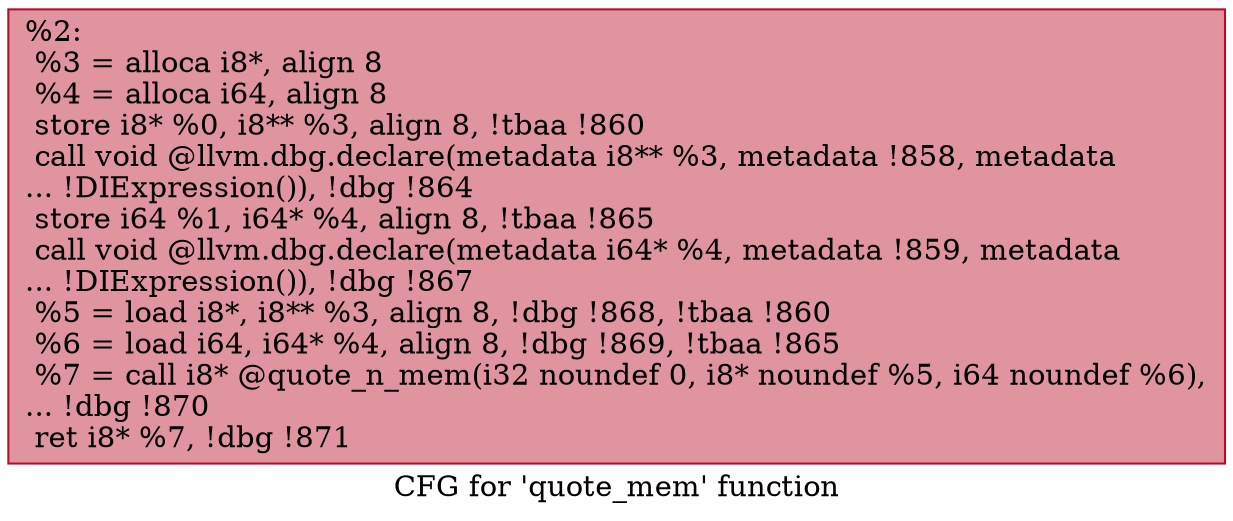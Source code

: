 digraph "CFG for 'quote_mem' function" {
	label="CFG for 'quote_mem' function";

	Node0x17614a0 [shape=record,color="#b70d28ff", style=filled, fillcolor="#b70d2870",label="{%2:\l  %3 = alloca i8*, align 8\l  %4 = alloca i64, align 8\l  store i8* %0, i8** %3, align 8, !tbaa !860\l  call void @llvm.dbg.declare(metadata i8** %3, metadata !858, metadata\l... !DIExpression()), !dbg !864\l  store i64 %1, i64* %4, align 8, !tbaa !865\l  call void @llvm.dbg.declare(metadata i64* %4, metadata !859, metadata\l... !DIExpression()), !dbg !867\l  %5 = load i8*, i8** %3, align 8, !dbg !868, !tbaa !860\l  %6 = load i64, i64* %4, align 8, !dbg !869, !tbaa !865\l  %7 = call i8* @quote_n_mem(i32 noundef 0, i8* noundef %5, i64 noundef %6),\l... !dbg !870\l  ret i8* %7, !dbg !871\l}"];
}
